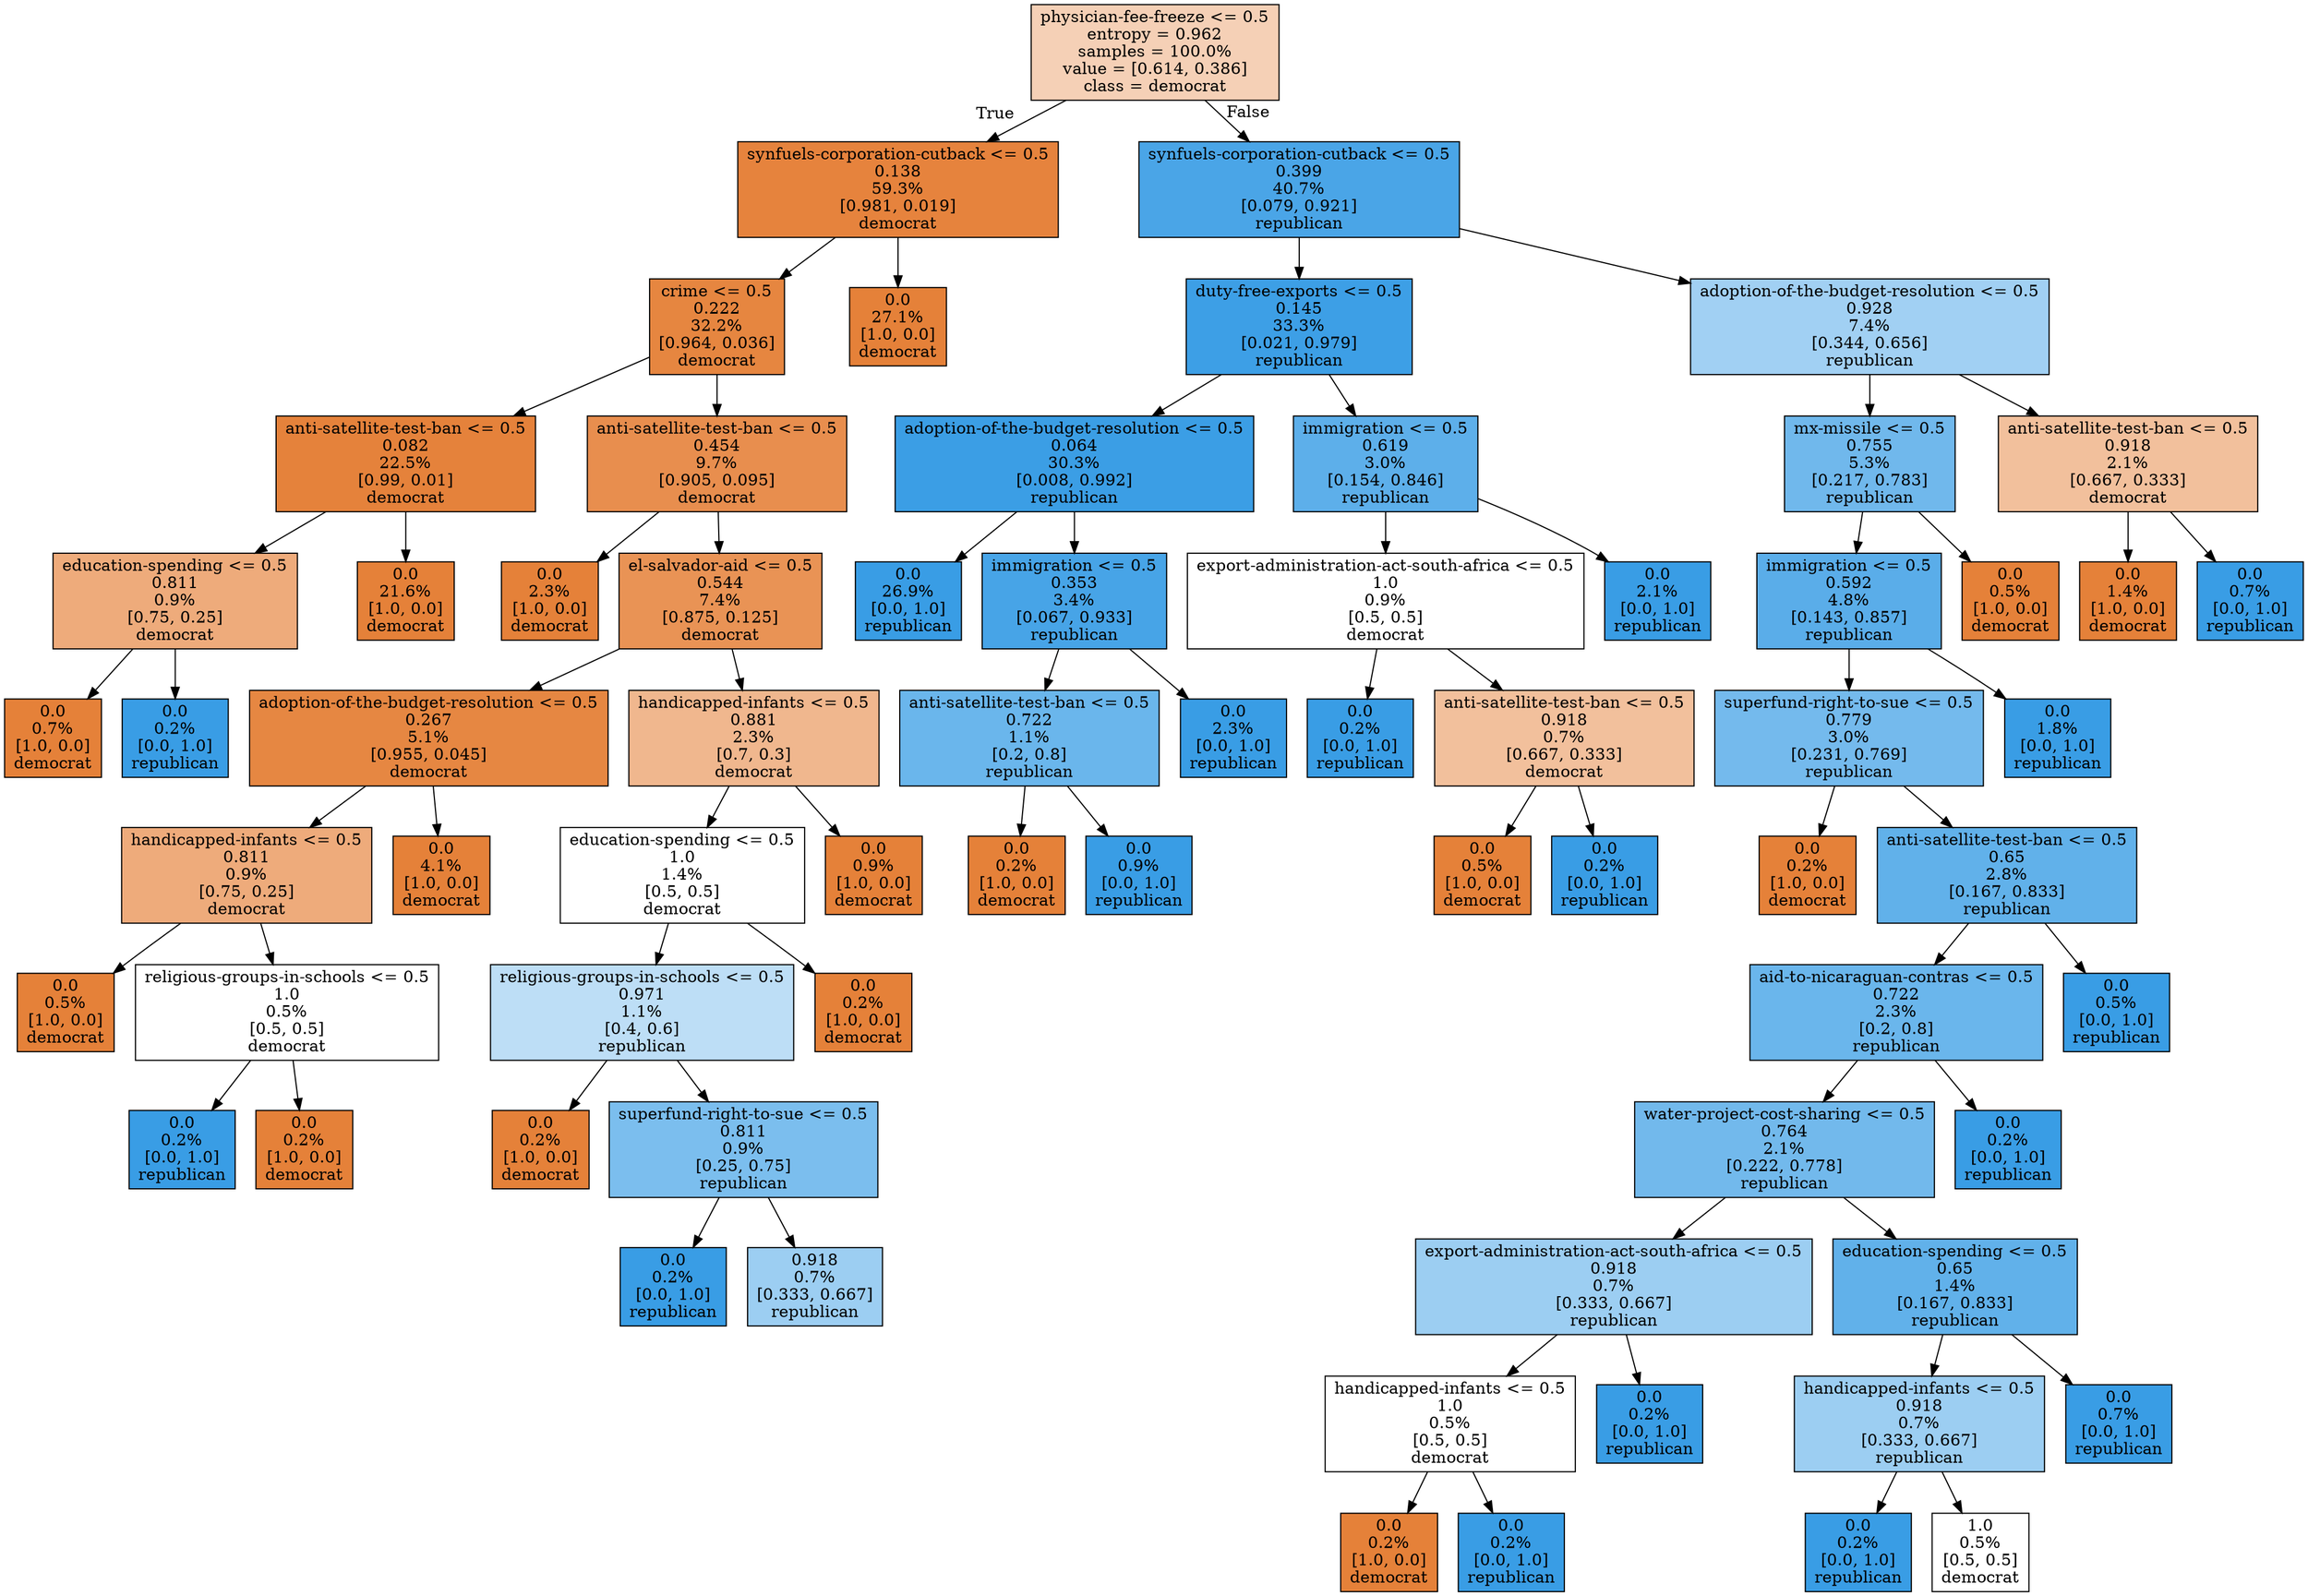 digraph Tree {
node [shape=box, style="filled", color="black"] ;
0 [label="physician-fee-freeze <= 0.5\nentropy = 0.962\nsamples = 100.0%\nvalue = [0.614, 0.386]\nclass = democrat", fillcolor="#f5d0b6"] ;
1 [label="synfuels-corporation-cutback <= 0.5\n0.138\n59.3%\n[0.981, 0.019]\ndemocrat", fillcolor="#e6833d"] ;
0 -> 1 [labeldistance=2.5, labelangle=45, headlabel="True"] ;
2 [label="crime <= 0.5\n0.222\n32.2%\n[0.964, 0.036]\ndemocrat", fillcolor="#e68640"] ;
1 -> 2 ;
3 [label="anti-satellite-test-ban <= 0.5\n0.082\n22.5%\n[0.99, 0.01]\ndemocrat", fillcolor="#e5823b"] ;
2 -> 3 ;
4 [label="education-spending <= 0.5\n0.811\n0.9%\n[0.75, 0.25]\ndemocrat", fillcolor="#eeab7b"] ;
3 -> 4 ;
5 [label="0.0\n0.7%\n[1.0, 0.0]\ndemocrat", fillcolor="#e58139"] ;
4 -> 5 ;
6 [label="0.0\n0.2%\n[0.0, 1.0]\nrepublican", fillcolor="#399de5"] ;
4 -> 6 ;
7 [label="0.0\n21.6%\n[1.0, 0.0]\ndemocrat", fillcolor="#e58139"] ;
3 -> 7 ;
8 [label="anti-satellite-test-ban <= 0.5\n0.454\n9.7%\n[0.905, 0.095]\ndemocrat", fillcolor="#e88e4e"] ;
2 -> 8 ;
9 [label="0.0\n2.3%\n[1.0, 0.0]\ndemocrat", fillcolor="#e58139"] ;
8 -> 9 ;
10 [label="el-salvador-aid <= 0.5\n0.544\n7.4%\n[0.875, 0.125]\ndemocrat", fillcolor="#e99355"] ;
8 -> 10 ;
11 [label="adoption-of-the-budget-resolution <= 0.5\n0.267\n5.1%\n[0.955, 0.045]\ndemocrat", fillcolor="#e68742"] ;
10 -> 11 ;
12 [label="handicapped-infants <= 0.5\n0.811\n0.9%\n[0.75, 0.25]\ndemocrat", fillcolor="#eeab7b"] ;
11 -> 12 ;
13 [label="0.0\n0.5%\n[1.0, 0.0]\ndemocrat", fillcolor="#e58139"] ;
12 -> 13 ;
14 [label="religious-groups-in-schools <= 0.5\n1.0\n0.5%\n[0.5, 0.5]\ndemocrat", fillcolor="#ffffff"] ;
12 -> 14 ;
15 [label="0.0\n0.2%\n[0.0, 1.0]\nrepublican", fillcolor="#399de5"] ;
14 -> 15 ;
16 [label="0.0\n0.2%\n[1.0, 0.0]\ndemocrat", fillcolor="#e58139"] ;
14 -> 16 ;
17 [label="0.0\n4.1%\n[1.0, 0.0]\ndemocrat", fillcolor="#e58139"] ;
11 -> 17 ;
18 [label="handicapped-infants <= 0.5\n0.881\n2.3%\n[0.7, 0.3]\ndemocrat", fillcolor="#f0b78e"] ;
10 -> 18 ;
19 [label="education-spending <= 0.5\n1.0\n1.4%\n[0.5, 0.5]\ndemocrat", fillcolor="#ffffff"] ;
18 -> 19 ;
20 [label="religious-groups-in-schools <= 0.5\n0.971\n1.1%\n[0.4, 0.6]\nrepublican", fillcolor="#bddef6"] ;
19 -> 20 ;
21 [label="0.0\n0.2%\n[1.0, 0.0]\ndemocrat", fillcolor="#e58139"] ;
20 -> 21 ;
22 [label="superfund-right-to-sue <= 0.5\n0.811\n0.9%\n[0.25, 0.75]\nrepublican", fillcolor="#7bbeee"] ;
20 -> 22 ;
23 [label="0.0\n0.2%\n[0.0, 1.0]\nrepublican", fillcolor="#399de5"] ;
22 -> 23 ;
24 [label="0.918\n0.7%\n[0.333, 0.667]\nrepublican", fillcolor="#9ccef2"] ;
22 -> 24 ;
25 [label="0.0\n0.2%\n[1.0, 0.0]\ndemocrat", fillcolor="#e58139"] ;
19 -> 25 ;
26 [label="0.0\n0.9%\n[1.0, 0.0]\ndemocrat", fillcolor="#e58139"] ;
18 -> 26 ;
27 [label="0.0\n27.1%\n[1.0, 0.0]\ndemocrat", fillcolor="#e58139"] ;
1 -> 27 ;
28 [label="synfuels-corporation-cutback <= 0.5\n0.399\n40.7%\n[0.079, 0.921]\nrepublican", fillcolor="#4aa5e7"] ;
0 -> 28 [labeldistance=2.5, labelangle=-45, headlabel="False"] ;
29 [label="duty-free-exports <= 0.5\n0.145\n33.3%\n[0.021, 0.979]\nrepublican", fillcolor="#3d9fe6"] ;
28 -> 29 ;
30 [label="adoption-of-the-budget-resolution <= 0.5\n0.064\n30.3%\n[0.008, 0.992]\nrepublican", fillcolor="#3b9ee5"] ;
29 -> 30 ;
31 [label="0.0\n26.9%\n[0.0, 1.0]\nrepublican", fillcolor="#399de5"] ;
30 -> 31 ;
32 [label="immigration <= 0.5\n0.353\n3.4%\n[0.067, 0.933]\nrepublican", fillcolor="#47a4e7"] ;
30 -> 32 ;
33 [label="anti-satellite-test-ban <= 0.5\n0.722\n1.1%\n[0.2, 0.8]\nrepublican", fillcolor="#6ab6ec"] ;
32 -> 33 ;
34 [label="0.0\n0.2%\n[1.0, 0.0]\ndemocrat", fillcolor="#e58139"] ;
33 -> 34 ;
35 [label="0.0\n0.9%\n[0.0, 1.0]\nrepublican", fillcolor="#399de5"] ;
33 -> 35 ;
36 [label="0.0\n2.3%\n[0.0, 1.0]\nrepublican", fillcolor="#399de5"] ;
32 -> 36 ;
37 [label="immigration <= 0.5\n0.619\n3.0%\n[0.154, 0.846]\nrepublican", fillcolor="#5dafea"] ;
29 -> 37 ;
38 [label="export-administration-act-south-africa <= 0.5\n1.0\n0.9%\n[0.5, 0.5]\ndemocrat", fillcolor="#ffffff"] ;
37 -> 38 ;
39 [label="0.0\n0.2%\n[0.0, 1.0]\nrepublican", fillcolor="#399de5"] ;
38 -> 39 ;
40 [label="anti-satellite-test-ban <= 0.5\n0.918\n0.7%\n[0.667, 0.333]\ndemocrat", fillcolor="#f2c09c"] ;
38 -> 40 ;
41 [label="0.0\n0.5%\n[1.0, 0.0]\ndemocrat", fillcolor="#e58139"] ;
40 -> 41 ;
42 [label="0.0\n0.2%\n[0.0, 1.0]\nrepublican", fillcolor="#399de5"] ;
40 -> 42 ;
43 [label="0.0\n2.1%\n[0.0, 1.0]\nrepublican", fillcolor="#399de5"] ;
37 -> 43 ;
44 [label="adoption-of-the-budget-resolution <= 0.5\n0.928\n7.4%\n[0.344, 0.656]\nrepublican", fillcolor="#a1d0f3"] ;
28 -> 44 ;
45 [label="mx-missile <= 0.5\n0.755\n5.3%\n[0.217, 0.783]\nrepublican", fillcolor="#70b8ec"] ;
44 -> 45 ;
46 [label="immigration <= 0.5\n0.592\n4.8%\n[0.143, 0.857]\nrepublican", fillcolor="#5aade9"] ;
45 -> 46 ;
47 [label="superfund-right-to-sue <= 0.5\n0.779\n3.0%\n[0.231, 0.769]\nrepublican", fillcolor="#74baed"] ;
46 -> 47 ;
48 [label="0.0\n0.2%\n[1.0, 0.0]\ndemocrat", fillcolor="#e58139"] ;
47 -> 48 ;
49 [label="anti-satellite-test-ban <= 0.5\n0.65\n2.8%\n[0.167, 0.833]\nrepublican", fillcolor="#61b1ea"] ;
47 -> 49 ;
50 [label="aid-to-nicaraguan-contras <= 0.5\n0.722\n2.3%\n[0.2, 0.8]\nrepublican", fillcolor="#6ab6ec"] ;
49 -> 50 ;
51 [label="water-project-cost-sharing <= 0.5\n0.764\n2.1%\n[0.222, 0.778]\nrepublican", fillcolor="#72b9ec"] ;
50 -> 51 ;
52 [label="export-administration-act-south-africa <= 0.5\n0.918\n0.7%\n[0.333, 0.667]\nrepublican", fillcolor="#9ccef2"] ;
51 -> 52 ;
53 [label="handicapped-infants <= 0.5\n1.0\n0.5%\n[0.5, 0.5]\ndemocrat", fillcolor="#ffffff"] ;
52 -> 53 ;
54 [label="0.0\n0.2%\n[1.0, 0.0]\ndemocrat", fillcolor="#e58139"] ;
53 -> 54 ;
55 [label="0.0\n0.2%\n[0.0, 1.0]\nrepublican", fillcolor="#399de5"] ;
53 -> 55 ;
56 [label="0.0\n0.2%\n[0.0, 1.0]\nrepublican", fillcolor="#399de5"] ;
52 -> 56 ;
57 [label="education-spending <= 0.5\n0.65\n1.4%\n[0.167, 0.833]\nrepublican", fillcolor="#61b1ea"] ;
51 -> 57 ;
58 [label="handicapped-infants <= 0.5\n0.918\n0.7%\n[0.333, 0.667]\nrepublican", fillcolor="#9ccef2"] ;
57 -> 58 ;
59 [label="0.0\n0.2%\n[0.0, 1.0]\nrepublican", fillcolor="#399de5"] ;
58 -> 59 ;
60 [label="1.0\n0.5%\n[0.5, 0.5]\ndemocrat", fillcolor="#ffffff"] ;
58 -> 60 ;
61 [label="0.0\n0.7%\n[0.0, 1.0]\nrepublican", fillcolor="#399de5"] ;
57 -> 61 ;
62 [label="0.0\n0.2%\n[0.0, 1.0]\nrepublican", fillcolor="#399de5"] ;
50 -> 62 ;
63 [label="0.0\n0.5%\n[0.0, 1.0]\nrepublican", fillcolor="#399de5"] ;
49 -> 63 ;
64 [label="0.0\n1.8%\n[0.0, 1.0]\nrepublican", fillcolor="#399de5"] ;
46 -> 64 ;
65 [label="0.0\n0.5%\n[1.0, 0.0]\ndemocrat", fillcolor="#e58139"] ;
45 -> 65 ;
66 [label="anti-satellite-test-ban <= 0.5\n0.918\n2.1%\n[0.667, 0.333]\ndemocrat", fillcolor="#f2c09c"] ;
44 -> 66 ;
67 [label="0.0\n1.4%\n[1.0, 0.0]\ndemocrat", fillcolor="#e58139"] ;
66 -> 67 ;
68 [label="0.0\n0.7%\n[0.0, 1.0]\nrepublican", fillcolor="#399de5"] ;
66 -> 68 ;
}
